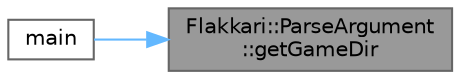 digraph "Flakkari::ParseArgument::getGameDir"
{
 // LATEX_PDF_SIZE
  bgcolor="transparent";
  edge [fontname=Helvetica,fontsize=10,labelfontname=Helvetica,labelfontsize=10];
  node [fontname=Helvetica,fontsize=10,shape=box,height=0.2,width=0.4];
  rankdir="RL";
  Node1 [id="Node000001",label="Flakkari::ParseArgument\l::getGameDir",height=0.2,width=0.4,color="gray40", fillcolor="grey60", style="filled", fontcolor="black",tooltip="Gets the game directory."];
  Node1 -> Node2 [id="edge1_Node000001_Node000002",dir="back",color="steelblue1",style="solid",tooltip=" "];
  Node2 [id="Node000002",label="main",height=0.2,width=0.4,color="grey40", fillcolor="white", style="filled",URL="$da/de0/core_8cpp.html#ac8199b7b8d995e036e2765a414c671fa",tooltip=" "];
}
